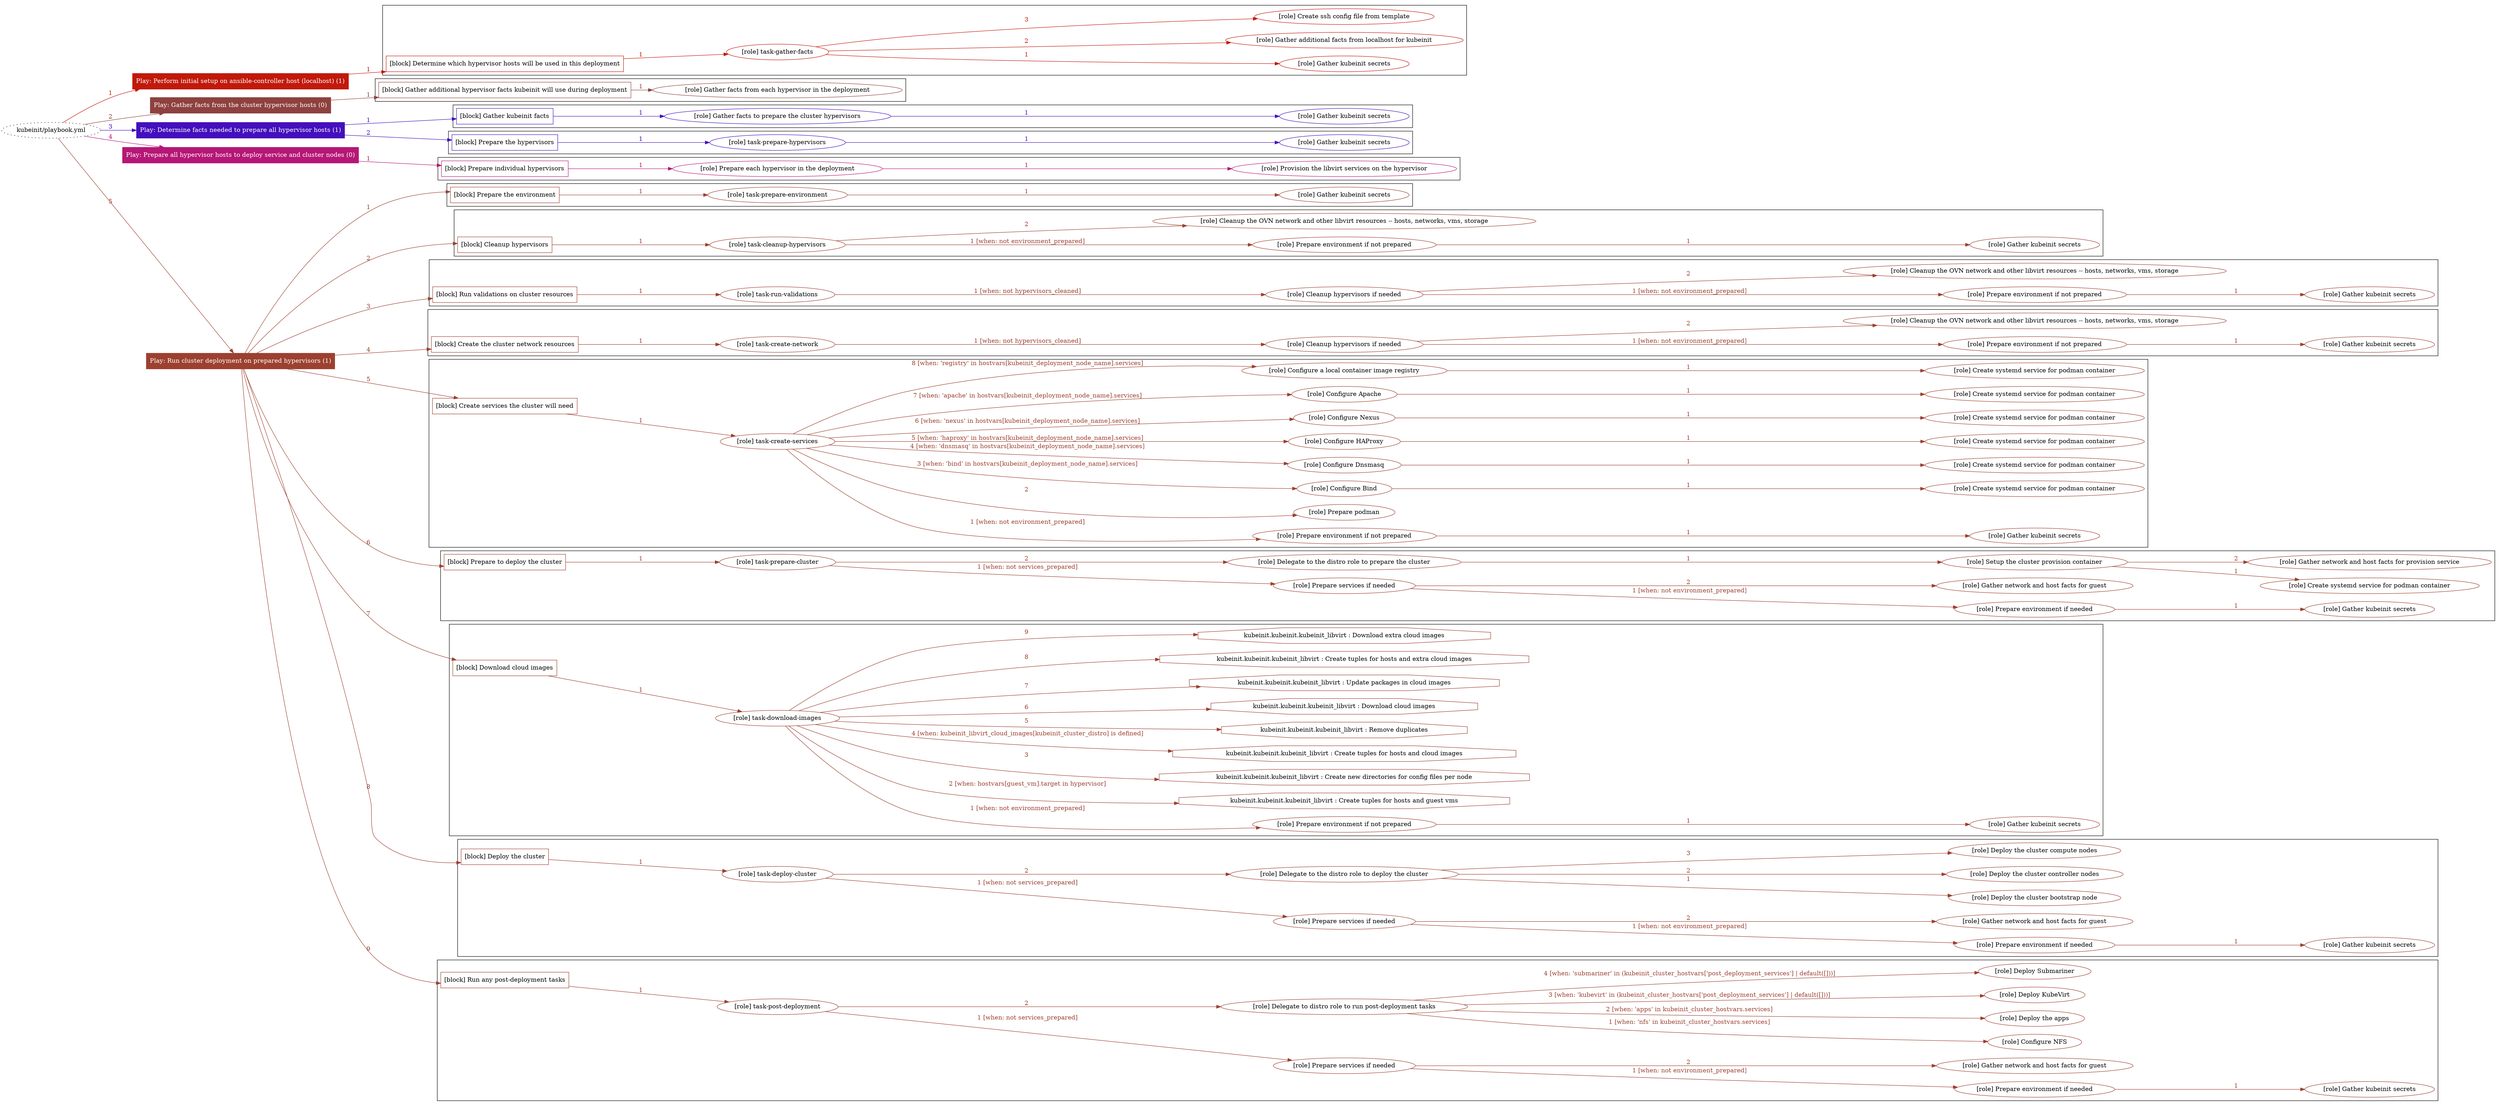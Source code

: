 digraph {
	graph [concentrate=true ordering=in rankdir=LR ratio=fill]
	edge [esep=5 sep=10]
	"kubeinit/playbook.yml" [URL="/home/runner/work/kubeinit/kubeinit/kubeinit/playbook.yml" id=playbook_99d82ab4 style=dotted]
	"kubeinit/playbook.yml" -> play_13f6d60a [label="1 " color="#c1190b" fontcolor="#c1190b" id=edge_f8a28940 labeltooltip="1 " tooltip="1 "]
	subgraph "Play: Perform initial setup on ansible-controller host (localhost) (1)" {
		play_13f6d60a [label="Play: Perform initial setup on ansible-controller host (localhost) (1)" URL="/home/runner/work/kubeinit/kubeinit/kubeinit/playbook.yml" color="#c1190b" fontcolor="#ffffff" id=play_13f6d60a shape=box style=filled tooltip=localhost]
		play_13f6d60a -> block_9d3a0710 [label=1 color="#c1190b" fontcolor="#c1190b" id=edge_931cf321 labeltooltip=1 tooltip=1]
		subgraph cluster_block_9d3a0710 {
			block_9d3a0710 [label="[block] Determine which hypervisor hosts will be used in this deployment" URL="/home/runner/work/kubeinit/kubeinit/kubeinit/playbook.yml" color="#c1190b" id=block_9d3a0710 labeltooltip="Determine which hypervisor hosts will be used in this deployment" shape=box tooltip="Determine which hypervisor hosts will be used in this deployment"]
			block_9d3a0710 -> role_132f6aa4 [label="1 " color="#c1190b" fontcolor="#c1190b" id=edge_e23a7189 labeltooltip="1 " tooltip="1 "]
			subgraph "task-gather-facts" {
				role_132f6aa4 [label="[role] task-gather-facts" URL="/home/runner/work/kubeinit/kubeinit/kubeinit/playbook.yml" color="#c1190b" id=role_132f6aa4 tooltip="task-gather-facts"]
				role_132f6aa4 -> role_a4f0ebbe [label="1 " color="#c1190b" fontcolor="#c1190b" id=edge_62bd7285 labeltooltip="1 " tooltip="1 "]
				subgraph "Gather kubeinit secrets" {
					role_a4f0ebbe [label="[role] Gather kubeinit secrets" URL="/home/runner/.ansible/collections/ansible_collections/kubeinit/kubeinit/roles/kubeinit_prepare/tasks/build_hypervisors_group.yml" color="#c1190b" id=role_a4f0ebbe tooltip="Gather kubeinit secrets"]
				}
				role_132f6aa4 -> role_e0f20698 [label="2 " color="#c1190b" fontcolor="#c1190b" id=edge_41767a05 labeltooltip="2 " tooltip="2 "]
				subgraph "Gather additional facts from localhost for kubeinit" {
					role_e0f20698 [label="[role] Gather additional facts from localhost for kubeinit" URL="/home/runner/.ansible/collections/ansible_collections/kubeinit/kubeinit/roles/kubeinit_prepare/tasks/build_hypervisors_group.yml" color="#c1190b" id=role_e0f20698 tooltip="Gather additional facts from localhost for kubeinit"]
				}
				role_132f6aa4 -> role_2302c63b [label="3 " color="#c1190b" fontcolor="#c1190b" id=edge_d7507c61 labeltooltip="3 " tooltip="3 "]
				subgraph "Create ssh config file from template" {
					role_2302c63b [label="[role] Create ssh config file from template" URL="/home/runner/.ansible/collections/ansible_collections/kubeinit/kubeinit/roles/kubeinit_prepare/tasks/build_hypervisors_group.yml" color="#c1190b" id=role_2302c63b tooltip="Create ssh config file from template"]
				}
			}
		}
	}
	"kubeinit/playbook.yml" -> play_27080a50 [label="2 " color="#8e413e" fontcolor="#8e413e" id=edge_ed11fa5a labeltooltip="2 " tooltip="2 "]
	subgraph "Play: Gather facts from the cluster hypervisor hosts (0)" {
		play_27080a50 [label="Play: Gather facts from the cluster hypervisor hosts (0)" URL="/home/runner/work/kubeinit/kubeinit/kubeinit/playbook.yml" color="#8e413e" fontcolor="#ffffff" id=play_27080a50 shape=box style=filled tooltip="Play: Gather facts from the cluster hypervisor hosts (0)"]
		play_27080a50 -> block_5d003a48 [label=1 color="#8e413e" fontcolor="#8e413e" id=edge_7d037450 labeltooltip=1 tooltip=1]
		subgraph cluster_block_5d003a48 {
			block_5d003a48 [label="[block] Gather additional hypervisor facts kubeinit will use during deployment" URL="/home/runner/work/kubeinit/kubeinit/kubeinit/playbook.yml" color="#8e413e" id=block_5d003a48 labeltooltip="Gather additional hypervisor facts kubeinit will use during deployment" shape=box tooltip="Gather additional hypervisor facts kubeinit will use during deployment"]
			block_5d003a48 -> role_928d0c92 [label="1 " color="#8e413e" fontcolor="#8e413e" id=edge_e34b6975 labeltooltip="1 " tooltip="1 "]
			subgraph "Gather facts from each hypervisor in the deployment" {
				role_928d0c92 [label="[role] Gather facts from each hypervisor in the deployment" URL="/home/runner/work/kubeinit/kubeinit/kubeinit/playbook.yml" color="#8e413e" id=role_928d0c92 tooltip="Gather facts from each hypervisor in the deployment"]
			}
		}
	}
	"kubeinit/playbook.yml" -> play_da8eed03 [label="3 " color="#440fbd" fontcolor="#440fbd" id=edge_a9dd3426 labeltooltip="3 " tooltip="3 "]
	subgraph "Play: Determine facts needed to prepare all hypervisor hosts (1)" {
		play_da8eed03 [label="Play: Determine facts needed to prepare all hypervisor hosts (1)" URL="/home/runner/work/kubeinit/kubeinit/kubeinit/playbook.yml" color="#440fbd" fontcolor="#ffffff" id=play_da8eed03 shape=box style=filled tooltip=localhost]
		play_da8eed03 -> block_c95469f6 [label=1 color="#440fbd" fontcolor="#440fbd" id=edge_aadfaaf6 labeltooltip=1 tooltip=1]
		subgraph cluster_block_c95469f6 {
			block_c95469f6 [label="[block] Gather kubeinit facts" URL="/home/runner/work/kubeinit/kubeinit/kubeinit/playbook.yml" color="#440fbd" id=block_c95469f6 labeltooltip="Gather kubeinit facts" shape=box tooltip="Gather kubeinit facts"]
			block_c95469f6 -> role_47efa308 [label="1 " color="#440fbd" fontcolor="#440fbd" id=edge_4bdd979f labeltooltip="1 " tooltip="1 "]
			subgraph "Gather facts to prepare the cluster hypervisors" {
				role_47efa308 [label="[role] Gather facts to prepare the cluster hypervisors" URL="/home/runner/work/kubeinit/kubeinit/kubeinit/playbook.yml" color="#440fbd" id=role_47efa308 tooltip="Gather facts to prepare the cluster hypervisors"]
				role_47efa308 -> role_d4d3a384 [label="1 " color="#440fbd" fontcolor="#440fbd" id=edge_43979009 labeltooltip="1 " tooltip="1 "]
				subgraph "Gather kubeinit secrets" {
					role_d4d3a384 [label="[role] Gather kubeinit secrets" URL="/home/runner/.ansible/collections/ansible_collections/kubeinit/kubeinit/roles/kubeinit_prepare/tasks/gather_kubeinit_facts.yml" color="#440fbd" id=role_d4d3a384 tooltip="Gather kubeinit secrets"]
				}
			}
		}
		play_da8eed03 -> block_b774ec0d [label=2 color="#440fbd" fontcolor="#440fbd" id=edge_db19b4ff labeltooltip=2 tooltip=2]
		subgraph cluster_block_b774ec0d {
			block_b774ec0d [label="[block] Prepare the hypervisors" URL="/home/runner/work/kubeinit/kubeinit/kubeinit/playbook.yml" color="#440fbd" id=block_b774ec0d labeltooltip="Prepare the hypervisors" shape=box tooltip="Prepare the hypervisors"]
			block_b774ec0d -> role_679a9f02 [label="1 " color="#440fbd" fontcolor="#440fbd" id=edge_4a296ecc labeltooltip="1 " tooltip="1 "]
			subgraph "task-prepare-hypervisors" {
				role_679a9f02 [label="[role] task-prepare-hypervisors" URL="/home/runner/work/kubeinit/kubeinit/kubeinit/playbook.yml" color="#440fbd" id=role_679a9f02 tooltip="task-prepare-hypervisors"]
				role_679a9f02 -> role_d609d228 [label="1 " color="#440fbd" fontcolor="#440fbd" id=edge_21583ef7 labeltooltip="1 " tooltip="1 "]
				subgraph "Gather kubeinit secrets" {
					role_d609d228 [label="[role] Gather kubeinit secrets" URL="/home/runner/.ansible/collections/ansible_collections/kubeinit/kubeinit/roles/kubeinit_prepare/tasks/gather_kubeinit_facts.yml" color="#440fbd" id=role_d609d228 tooltip="Gather kubeinit secrets"]
				}
			}
		}
	}
	"kubeinit/playbook.yml" -> play_cc22d6a2 [label="4 " color="#b51776" fontcolor="#b51776" id=edge_d8f401a4 labeltooltip="4 " tooltip="4 "]
	subgraph "Play: Prepare all hypervisor hosts to deploy service and cluster nodes (0)" {
		play_cc22d6a2 [label="Play: Prepare all hypervisor hosts to deploy service and cluster nodes (0)" URL="/home/runner/work/kubeinit/kubeinit/kubeinit/playbook.yml" color="#b51776" fontcolor="#ffffff" id=play_cc22d6a2 shape=box style=filled tooltip="Play: Prepare all hypervisor hosts to deploy service and cluster nodes (0)"]
		play_cc22d6a2 -> block_5ecf3830 [label=1 color="#b51776" fontcolor="#b51776" id=edge_58bf6e7e labeltooltip=1 tooltip=1]
		subgraph cluster_block_5ecf3830 {
			block_5ecf3830 [label="[block] Prepare individual hypervisors" URL="/home/runner/work/kubeinit/kubeinit/kubeinit/playbook.yml" color="#b51776" id=block_5ecf3830 labeltooltip="Prepare individual hypervisors" shape=box tooltip="Prepare individual hypervisors"]
			block_5ecf3830 -> role_68692b8b [label="1 " color="#b51776" fontcolor="#b51776" id=edge_ad502531 labeltooltip="1 " tooltip="1 "]
			subgraph "Prepare each hypervisor in the deployment" {
				role_68692b8b [label="[role] Prepare each hypervisor in the deployment" URL="/home/runner/work/kubeinit/kubeinit/kubeinit/playbook.yml" color="#b51776" id=role_68692b8b tooltip="Prepare each hypervisor in the deployment"]
				role_68692b8b -> role_2a811084 [label="1 " color="#b51776" fontcolor="#b51776" id=edge_d98b309f labeltooltip="1 " tooltip="1 "]
				subgraph "Provision the libvirt services on the hypervisor" {
					role_2a811084 [label="[role] Provision the libvirt services on the hypervisor" URL="/home/runner/.ansible/collections/ansible_collections/kubeinit/kubeinit/roles/kubeinit_prepare/tasks/prepare_hypervisor.yml" color="#b51776" id=role_2a811084 tooltip="Provision the libvirt services on the hypervisor"]
				}
			}
		}
	}
	"kubeinit/playbook.yml" -> play_d7431534 [label="5 " color="#9c4030" fontcolor="#9c4030" id=edge_738fb49d labeltooltip="5 " tooltip="5 "]
	subgraph "Play: Run cluster deployment on prepared hypervisors (1)" {
		play_d7431534 [label="Play: Run cluster deployment on prepared hypervisors (1)" URL="/home/runner/work/kubeinit/kubeinit/kubeinit/playbook.yml" color="#9c4030" fontcolor="#ffffff" id=play_d7431534 shape=box style=filled tooltip=localhost]
		play_d7431534 -> block_e523f8d6 [label=1 color="#9c4030" fontcolor="#9c4030" id=edge_415d1541 labeltooltip=1 tooltip=1]
		subgraph cluster_block_e523f8d6 {
			block_e523f8d6 [label="[block] Prepare the environment" URL="/home/runner/work/kubeinit/kubeinit/kubeinit/playbook.yml" color="#9c4030" id=block_e523f8d6 labeltooltip="Prepare the environment" shape=box tooltip="Prepare the environment"]
			block_e523f8d6 -> role_e5405b54 [label="1 " color="#9c4030" fontcolor="#9c4030" id=edge_24b59683 labeltooltip="1 " tooltip="1 "]
			subgraph "task-prepare-environment" {
				role_e5405b54 [label="[role] task-prepare-environment" URL="/home/runner/work/kubeinit/kubeinit/kubeinit/playbook.yml" color="#9c4030" id=role_e5405b54 tooltip="task-prepare-environment"]
				role_e5405b54 -> role_ecd513b8 [label="1 " color="#9c4030" fontcolor="#9c4030" id=edge_1a78827e labeltooltip="1 " tooltip="1 "]
				subgraph "Gather kubeinit secrets" {
					role_ecd513b8 [label="[role] Gather kubeinit secrets" URL="/home/runner/.ansible/collections/ansible_collections/kubeinit/kubeinit/roles/kubeinit_prepare/tasks/gather_kubeinit_facts.yml" color="#9c4030" id=role_ecd513b8 tooltip="Gather kubeinit secrets"]
				}
			}
		}
		play_d7431534 -> block_c1b72f41 [label=2 color="#9c4030" fontcolor="#9c4030" id=edge_272331b3 labeltooltip=2 tooltip=2]
		subgraph cluster_block_c1b72f41 {
			block_c1b72f41 [label="[block] Cleanup hypervisors" URL="/home/runner/work/kubeinit/kubeinit/kubeinit/playbook.yml" color="#9c4030" id=block_c1b72f41 labeltooltip="Cleanup hypervisors" shape=box tooltip="Cleanup hypervisors"]
			block_c1b72f41 -> role_f405b449 [label="1 " color="#9c4030" fontcolor="#9c4030" id=edge_fe765df9 labeltooltip="1 " tooltip="1 "]
			subgraph "task-cleanup-hypervisors" {
				role_f405b449 [label="[role] task-cleanup-hypervisors" URL="/home/runner/work/kubeinit/kubeinit/kubeinit/playbook.yml" color="#9c4030" id=role_f405b449 tooltip="task-cleanup-hypervisors"]
				role_f405b449 -> role_d1b33c58 [label="1 [when: not environment_prepared]" color="#9c4030" fontcolor="#9c4030" id=edge_d0ee578e labeltooltip="1 [when: not environment_prepared]" tooltip="1 [when: not environment_prepared]"]
				subgraph "Prepare environment if not prepared" {
					role_d1b33c58 [label="[role] Prepare environment if not prepared" URL="/home/runner/.ansible/collections/ansible_collections/kubeinit/kubeinit/roles/kubeinit_prepare/tasks/cleanup_hypervisors.yml" color="#9c4030" id=role_d1b33c58 tooltip="Prepare environment if not prepared"]
					role_d1b33c58 -> role_9f20062b [label="1 " color="#9c4030" fontcolor="#9c4030" id=edge_29d46e85 labeltooltip="1 " tooltip="1 "]
					subgraph "Gather kubeinit secrets" {
						role_9f20062b [label="[role] Gather kubeinit secrets" URL="/home/runner/.ansible/collections/ansible_collections/kubeinit/kubeinit/roles/kubeinit_prepare/tasks/gather_kubeinit_facts.yml" color="#9c4030" id=role_9f20062b tooltip="Gather kubeinit secrets"]
					}
				}
				role_f405b449 -> role_c21bd4f2 [label="2 " color="#9c4030" fontcolor="#9c4030" id=edge_16aef603 labeltooltip="2 " tooltip="2 "]
				subgraph "Cleanup the OVN network and other libvirt resources -- hosts, networks, vms, storage" {
					role_c21bd4f2 [label="[role] Cleanup the OVN network and other libvirt resources -- hosts, networks, vms, storage" URL="/home/runner/.ansible/collections/ansible_collections/kubeinit/kubeinit/roles/kubeinit_prepare/tasks/cleanup_hypervisors.yml" color="#9c4030" id=role_c21bd4f2 tooltip="Cleanup the OVN network and other libvirt resources -- hosts, networks, vms, storage"]
				}
			}
		}
		play_d7431534 -> block_2f59a31b [label=3 color="#9c4030" fontcolor="#9c4030" id=edge_25f85126 labeltooltip=3 tooltip=3]
		subgraph cluster_block_2f59a31b {
			block_2f59a31b [label="[block] Run validations on cluster resources" URL="/home/runner/work/kubeinit/kubeinit/kubeinit/playbook.yml" color="#9c4030" id=block_2f59a31b labeltooltip="Run validations on cluster resources" shape=box tooltip="Run validations on cluster resources"]
			block_2f59a31b -> role_cc5ed368 [label="1 " color="#9c4030" fontcolor="#9c4030" id=edge_1d859b9c labeltooltip="1 " tooltip="1 "]
			subgraph "task-run-validations" {
				role_cc5ed368 [label="[role] task-run-validations" URL="/home/runner/work/kubeinit/kubeinit/kubeinit/playbook.yml" color="#9c4030" id=role_cc5ed368 tooltip="task-run-validations"]
				role_cc5ed368 -> role_006e92c4 [label="1 [when: not hypervisors_cleaned]" color="#9c4030" fontcolor="#9c4030" id=edge_b58d5231 labeltooltip="1 [when: not hypervisors_cleaned]" tooltip="1 [when: not hypervisors_cleaned]"]
				subgraph "Cleanup hypervisors if needed" {
					role_006e92c4 [label="[role] Cleanup hypervisors if needed" URL="/home/runner/.ansible/collections/ansible_collections/kubeinit/kubeinit/roles/kubeinit_validations/tasks/main.yml" color="#9c4030" id=role_006e92c4 tooltip="Cleanup hypervisors if needed"]
					role_006e92c4 -> role_32344008 [label="1 [when: not environment_prepared]" color="#9c4030" fontcolor="#9c4030" id=edge_80878c33 labeltooltip="1 [when: not environment_prepared]" tooltip="1 [when: not environment_prepared]"]
					subgraph "Prepare environment if not prepared" {
						role_32344008 [label="[role] Prepare environment if not prepared" URL="/home/runner/.ansible/collections/ansible_collections/kubeinit/kubeinit/roles/kubeinit_prepare/tasks/cleanup_hypervisors.yml" color="#9c4030" id=role_32344008 tooltip="Prepare environment if not prepared"]
						role_32344008 -> role_977bf6a3 [label="1 " color="#9c4030" fontcolor="#9c4030" id=edge_f4954e8b labeltooltip="1 " tooltip="1 "]
						subgraph "Gather kubeinit secrets" {
							role_977bf6a3 [label="[role] Gather kubeinit secrets" URL="/home/runner/.ansible/collections/ansible_collections/kubeinit/kubeinit/roles/kubeinit_prepare/tasks/gather_kubeinit_facts.yml" color="#9c4030" id=role_977bf6a3 tooltip="Gather kubeinit secrets"]
						}
					}
					role_006e92c4 -> role_b7d80d95 [label="2 " color="#9c4030" fontcolor="#9c4030" id=edge_083d0f7e labeltooltip="2 " tooltip="2 "]
					subgraph "Cleanup the OVN network and other libvirt resources -- hosts, networks, vms, storage" {
						role_b7d80d95 [label="[role] Cleanup the OVN network and other libvirt resources -- hosts, networks, vms, storage" URL="/home/runner/.ansible/collections/ansible_collections/kubeinit/kubeinit/roles/kubeinit_prepare/tasks/cleanup_hypervisors.yml" color="#9c4030" id=role_b7d80d95 tooltip="Cleanup the OVN network and other libvirt resources -- hosts, networks, vms, storage"]
					}
				}
			}
		}
		play_d7431534 -> block_dadca3b5 [label=4 color="#9c4030" fontcolor="#9c4030" id=edge_80690eda labeltooltip=4 tooltip=4]
		subgraph cluster_block_dadca3b5 {
			block_dadca3b5 [label="[block] Create the cluster network resources" URL="/home/runner/work/kubeinit/kubeinit/kubeinit/playbook.yml" color="#9c4030" id=block_dadca3b5 labeltooltip="Create the cluster network resources" shape=box tooltip="Create the cluster network resources"]
			block_dadca3b5 -> role_344cd7ec [label="1 " color="#9c4030" fontcolor="#9c4030" id=edge_eabb3993 labeltooltip="1 " tooltip="1 "]
			subgraph "task-create-network" {
				role_344cd7ec [label="[role] task-create-network" URL="/home/runner/work/kubeinit/kubeinit/kubeinit/playbook.yml" color="#9c4030" id=role_344cd7ec tooltip="task-create-network"]
				role_344cd7ec -> role_6c7e942e [label="1 [when: not hypervisors_cleaned]" color="#9c4030" fontcolor="#9c4030" id=edge_b9229a46 labeltooltip="1 [when: not hypervisors_cleaned]" tooltip="1 [when: not hypervisors_cleaned]"]
				subgraph "Cleanup hypervisors if needed" {
					role_6c7e942e [label="[role] Cleanup hypervisors if needed" URL="/home/runner/.ansible/collections/ansible_collections/kubeinit/kubeinit/roles/kubeinit_libvirt/tasks/create_network.yml" color="#9c4030" id=role_6c7e942e tooltip="Cleanup hypervisors if needed"]
					role_6c7e942e -> role_04354097 [label="1 [when: not environment_prepared]" color="#9c4030" fontcolor="#9c4030" id=edge_cd28a367 labeltooltip="1 [when: not environment_prepared]" tooltip="1 [when: not environment_prepared]"]
					subgraph "Prepare environment if not prepared" {
						role_04354097 [label="[role] Prepare environment if not prepared" URL="/home/runner/.ansible/collections/ansible_collections/kubeinit/kubeinit/roles/kubeinit_prepare/tasks/cleanup_hypervisors.yml" color="#9c4030" id=role_04354097 tooltip="Prepare environment if not prepared"]
						role_04354097 -> role_8cfb791f [label="1 " color="#9c4030" fontcolor="#9c4030" id=edge_f6af8d4b labeltooltip="1 " tooltip="1 "]
						subgraph "Gather kubeinit secrets" {
							role_8cfb791f [label="[role] Gather kubeinit secrets" URL="/home/runner/.ansible/collections/ansible_collections/kubeinit/kubeinit/roles/kubeinit_prepare/tasks/gather_kubeinit_facts.yml" color="#9c4030" id=role_8cfb791f tooltip="Gather kubeinit secrets"]
						}
					}
					role_6c7e942e -> role_1138ab51 [label="2 " color="#9c4030" fontcolor="#9c4030" id=edge_bed0709f labeltooltip="2 " tooltip="2 "]
					subgraph "Cleanup the OVN network and other libvirt resources -- hosts, networks, vms, storage" {
						role_1138ab51 [label="[role] Cleanup the OVN network and other libvirt resources -- hosts, networks, vms, storage" URL="/home/runner/.ansible/collections/ansible_collections/kubeinit/kubeinit/roles/kubeinit_prepare/tasks/cleanup_hypervisors.yml" color="#9c4030" id=role_1138ab51 tooltip="Cleanup the OVN network and other libvirt resources -- hosts, networks, vms, storage"]
					}
				}
			}
		}
		play_d7431534 -> block_f0eba005 [label=5 color="#9c4030" fontcolor="#9c4030" id=edge_bb367ac1 labeltooltip=5 tooltip=5]
		subgraph cluster_block_f0eba005 {
			block_f0eba005 [label="[block] Create services the cluster will need" URL="/home/runner/work/kubeinit/kubeinit/kubeinit/playbook.yml" color="#9c4030" id=block_f0eba005 labeltooltip="Create services the cluster will need" shape=box tooltip="Create services the cluster will need"]
			block_f0eba005 -> role_02a1083d [label="1 " color="#9c4030" fontcolor="#9c4030" id=edge_a009914c labeltooltip="1 " tooltip="1 "]
			subgraph "task-create-services" {
				role_02a1083d [label="[role] task-create-services" URL="/home/runner/work/kubeinit/kubeinit/kubeinit/playbook.yml" color="#9c4030" id=role_02a1083d tooltip="task-create-services"]
				role_02a1083d -> role_213c0f51 [label="1 [when: not environment_prepared]" color="#9c4030" fontcolor="#9c4030" id=edge_85ec5dd8 labeltooltip="1 [when: not environment_prepared]" tooltip="1 [when: not environment_prepared]"]
				subgraph "Prepare environment if not prepared" {
					role_213c0f51 [label="[role] Prepare environment if not prepared" URL="/home/runner/.ansible/collections/ansible_collections/kubeinit/kubeinit/roles/kubeinit_services/tasks/main.yml" color="#9c4030" id=role_213c0f51 tooltip="Prepare environment if not prepared"]
					role_213c0f51 -> role_78cda247 [label="1 " color="#9c4030" fontcolor="#9c4030" id=edge_e1e25cd0 labeltooltip="1 " tooltip="1 "]
					subgraph "Gather kubeinit secrets" {
						role_78cda247 [label="[role] Gather kubeinit secrets" URL="/home/runner/.ansible/collections/ansible_collections/kubeinit/kubeinit/roles/kubeinit_prepare/tasks/gather_kubeinit_facts.yml" color="#9c4030" id=role_78cda247 tooltip="Gather kubeinit secrets"]
					}
				}
				role_02a1083d -> role_400a8c61 [label="2 " color="#9c4030" fontcolor="#9c4030" id=edge_543f1caf labeltooltip="2 " tooltip="2 "]
				subgraph "Prepare podman" {
					role_400a8c61 [label="[role] Prepare podman" URL="/home/runner/.ansible/collections/ansible_collections/kubeinit/kubeinit/roles/kubeinit_services/tasks/00_create_service_pod.yml" color="#9c4030" id=role_400a8c61 tooltip="Prepare podman"]
				}
				role_02a1083d -> role_af5413da [label="3 [when: 'bind' in hostvars[kubeinit_deployment_node_name].services]" color="#9c4030" fontcolor="#9c4030" id=edge_a63294bd labeltooltip="3 [when: 'bind' in hostvars[kubeinit_deployment_node_name].services]" tooltip="3 [when: 'bind' in hostvars[kubeinit_deployment_node_name].services]"]
				subgraph "Configure Bind" {
					role_af5413da [label="[role] Configure Bind" URL="/home/runner/.ansible/collections/ansible_collections/kubeinit/kubeinit/roles/kubeinit_services/tasks/start_services_containers.yml" color="#9c4030" id=role_af5413da tooltip="Configure Bind"]
					role_af5413da -> role_4a457a1c [label="1 " color="#9c4030" fontcolor="#9c4030" id=edge_2bf50d6a labeltooltip="1 " tooltip="1 "]
					subgraph "Create systemd service for podman container" {
						role_4a457a1c [label="[role] Create systemd service for podman container" URL="/home/runner/.ansible/collections/ansible_collections/kubeinit/kubeinit/roles/kubeinit_bind/tasks/main.yml" color="#9c4030" id=role_4a457a1c tooltip="Create systemd service for podman container"]
					}
				}
				role_02a1083d -> role_29908de3 [label="4 [when: 'dnsmasq' in hostvars[kubeinit_deployment_node_name].services]" color="#9c4030" fontcolor="#9c4030" id=edge_2f1372fc labeltooltip="4 [when: 'dnsmasq' in hostvars[kubeinit_deployment_node_name].services]" tooltip="4 [when: 'dnsmasq' in hostvars[kubeinit_deployment_node_name].services]"]
				subgraph "Configure Dnsmasq" {
					role_29908de3 [label="[role] Configure Dnsmasq" URL="/home/runner/.ansible/collections/ansible_collections/kubeinit/kubeinit/roles/kubeinit_services/tasks/start_services_containers.yml" color="#9c4030" id=role_29908de3 tooltip="Configure Dnsmasq"]
					role_29908de3 -> role_7f91a18e [label="1 " color="#9c4030" fontcolor="#9c4030" id=edge_32abd657 labeltooltip="1 " tooltip="1 "]
					subgraph "Create systemd service for podman container" {
						role_7f91a18e [label="[role] Create systemd service for podman container" URL="/home/runner/.ansible/collections/ansible_collections/kubeinit/kubeinit/roles/kubeinit_dnsmasq/tasks/main.yml" color="#9c4030" id=role_7f91a18e tooltip="Create systemd service for podman container"]
					}
				}
				role_02a1083d -> role_c048e8c7 [label="5 [when: 'haproxy' in hostvars[kubeinit_deployment_node_name].services]" color="#9c4030" fontcolor="#9c4030" id=edge_7bc33fb2 labeltooltip="5 [when: 'haproxy' in hostvars[kubeinit_deployment_node_name].services]" tooltip="5 [when: 'haproxy' in hostvars[kubeinit_deployment_node_name].services]"]
				subgraph "Configure HAProxy" {
					role_c048e8c7 [label="[role] Configure HAProxy" URL="/home/runner/.ansible/collections/ansible_collections/kubeinit/kubeinit/roles/kubeinit_services/tasks/start_services_containers.yml" color="#9c4030" id=role_c048e8c7 tooltip="Configure HAProxy"]
					role_c048e8c7 -> role_289809cc [label="1 " color="#9c4030" fontcolor="#9c4030" id=edge_2f57c801 labeltooltip="1 " tooltip="1 "]
					subgraph "Create systemd service for podman container" {
						role_289809cc [label="[role] Create systemd service for podman container" URL="/home/runner/.ansible/collections/ansible_collections/kubeinit/kubeinit/roles/kubeinit_haproxy/tasks/main.yml" color="#9c4030" id=role_289809cc tooltip="Create systemd service for podman container"]
					}
				}
				role_02a1083d -> role_32c6f934 [label="6 [when: 'nexus' in hostvars[kubeinit_deployment_node_name].services]" color="#9c4030" fontcolor="#9c4030" id=edge_d977cc3b labeltooltip="6 [when: 'nexus' in hostvars[kubeinit_deployment_node_name].services]" tooltip="6 [when: 'nexus' in hostvars[kubeinit_deployment_node_name].services]"]
				subgraph "Configure Nexus" {
					role_32c6f934 [label="[role] Configure Nexus" URL="/home/runner/.ansible/collections/ansible_collections/kubeinit/kubeinit/roles/kubeinit_services/tasks/start_services_containers.yml" color="#9c4030" id=role_32c6f934 tooltip="Configure Nexus"]
					role_32c6f934 -> role_de538f3d [label="1 " color="#9c4030" fontcolor="#9c4030" id=edge_7f1ad4bf labeltooltip="1 " tooltip="1 "]
					subgraph "Create systemd service for podman container" {
						role_de538f3d [label="[role] Create systemd service for podman container" URL="/home/runner/.ansible/collections/ansible_collections/kubeinit/kubeinit/roles/kubeinit_nexus/tasks/main.yml" color="#9c4030" id=role_de538f3d tooltip="Create systemd service for podman container"]
					}
				}
				role_02a1083d -> role_aaf3a2f9 [label="7 [when: 'apache' in hostvars[kubeinit_deployment_node_name].services]" color="#9c4030" fontcolor="#9c4030" id=edge_c7044aab labeltooltip="7 [when: 'apache' in hostvars[kubeinit_deployment_node_name].services]" tooltip="7 [when: 'apache' in hostvars[kubeinit_deployment_node_name].services]"]
				subgraph "Configure Apache" {
					role_aaf3a2f9 [label="[role] Configure Apache" URL="/home/runner/.ansible/collections/ansible_collections/kubeinit/kubeinit/roles/kubeinit_services/tasks/start_services_containers.yml" color="#9c4030" id=role_aaf3a2f9 tooltip="Configure Apache"]
					role_aaf3a2f9 -> role_9c5706ac [label="1 " color="#9c4030" fontcolor="#9c4030" id=edge_7a5f08f5 labeltooltip="1 " tooltip="1 "]
					subgraph "Create systemd service for podman container" {
						role_9c5706ac [label="[role] Create systemd service for podman container" URL="/home/runner/.ansible/collections/ansible_collections/kubeinit/kubeinit/roles/kubeinit_apache/tasks/main.yml" color="#9c4030" id=role_9c5706ac tooltip="Create systemd service for podman container"]
					}
				}
				role_02a1083d -> role_50d85d03 [label="8 [when: 'registry' in hostvars[kubeinit_deployment_node_name].services]" color="#9c4030" fontcolor="#9c4030" id=edge_4bf70630 labeltooltip="8 [when: 'registry' in hostvars[kubeinit_deployment_node_name].services]" tooltip="8 [when: 'registry' in hostvars[kubeinit_deployment_node_name].services]"]
				subgraph "Configure a local container image registry" {
					role_50d85d03 [label="[role] Configure a local container image registry" URL="/home/runner/.ansible/collections/ansible_collections/kubeinit/kubeinit/roles/kubeinit_services/tasks/start_services_containers.yml" color="#9c4030" id=role_50d85d03 tooltip="Configure a local container image registry"]
					role_50d85d03 -> role_5329213c [label="1 " color="#9c4030" fontcolor="#9c4030" id=edge_793299c8 labeltooltip="1 " tooltip="1 "]
					subgraph "Create systemd service for podman container" {
						role_5329213c [label="[role] Create systemd service for podman container" URL="/home/runner/.ansible/collections/ansible_collections/kubeinit/kubeinit/roles/kubeinit_registry/tasks/main.yml" color="#9c4030" id=role_5329213c tooltip="Create systemd service for podman container"]
					}
				}
			}
		}
		play_d7431534 -> block_c5624264 [label=6 color="#9c4030" fontcolor="#9c4030" id=edge_3dd5284a labeltooltip=6 tooltip=6]
		subgraph cluster_block_c5624264 {
			block_c5624264 [label="[block] Prepare to deploy the cluster" URL="/home/runner/work/kubeinit/kubeinit/kubeinit/playbook.yml" color="#9c4030" id=block_c5624264 labeltooltip="Prepare to deploy the cluster" shape=box tooltip="Prepare to deploy the cluster"]
			block_c5624264 -> role_01d58ec0 [label="1 " color="#9c4030" fontcolor="#9c4030" id=edge_4965b79a labeltooltip="1 " tooltip="1 "]
			subgraph "task-prepare-cluster" {
				role_01d58ec0 [label="[role] task-prepare-cluster" URL="/home/runner/work/kubeinit/kubeinit/kubeinit/playbook.yml" color="#9c4030" id=role_01d58ec0 tooltip="task-prepare-cluster"]
				role_01d58ec0 -> role_3de24eb4 [label="1 [when: not services_prepared]" color="#9c4030" fontcolor="#9c4030" id=edge_0905178a labeltooltip="1 [when: not services_prepared]" tooltip="1 [when: not services_prepared]"]
				subgraph "Prepare services if needed" {
					role_3de24eb4 [label="[role] Prepare services if needed" URL="/home/runner/.ansible/collections/ansible_collections/kubeinit/kubeinit/roles/kubeinit_prepare/tasks/prepare_cluster.yml" color="#9c4030" id=role_3de24eb4 tooltip="Prepare services if needed"]
					role_3de24eb4 -> role_1d0ad40a [label="1 [when: not environment_prepared]" color="#9c4030" fontcolor="#9c4030" id=edge_e064ebc4 labeltooltip="1 [when: not environment_prepared]" tooltip="1 [when: not environment_prepared]"]
					subgraph "Prepare environment if needed" {
						role_1d0ad40a [label="[role] Prepare environment if needed" URL="/home/runner/.ansible/collections/ansible_collections/kubeinit/kubeinit/roles/kubeinit_services/tasks/prepare_services.yml" color="#9c4030" id=role_1d0ad40a tooltip="Prepare environment if needed"]
						role_1d0ad40a -> role_cfe3659d [label="1 " color="#9c4030" fontcolor="#9c4030" id=edge_cb2a3424 labeltooltip="1 " tooltip="1 "]
						subgraph "Gather kubeinit secrets" {
							role_cfe3659d [label="[role] Gather kubeinit secrets" URL="/home/runner/.ansible/collections/ansible_collections/kubeinit/kubeinit/roles/kubeinit_prepare/tasks/gather_kubeinit_facts.yml" color="#9c4030" id=role_cfe3659d tooltip="Gather kubeinit secrets"]
						}
					}
					role_3de24eb4 -> role_9e41b819 [label="2 " color="#9c4030" fontcolor="#9c4030" id=edge_580005a4 labeltooltip="2 " tooltip="2 "]
					subgraph "Gather network and host facts for guest" {
						role_9e41b819 [label="[role] Gather network and host facts for guest" URL="/home/runner/.ansible/collections/ansible_collections/kubeinit/kubeinit/roles/kubeinit_services/tasks/prepare_services.yml" color="#9c4030" id=role_9e41b819 tooltip="Gather network and host facts for guest"]
					}
				}
				role_01d58ec0 -> role_a57e5753 [label="2 " color="#9c4030" fontcolor="#9c4030" id=edge_adaebae0 labeltooltip="2 " tooltip="2 "]
				subgraph "Delegate to the distro role to prepare the cluster" {
					role_a57e5753 [label="[role] Delegate to the distro role to prepare the cluster" URL="/home/runner/.ansible/collections/ansible_collections/kubeinit/kubeinit/roles/kubeinit_prepare/tasks/prepare_cluster.yml" color="#9c4030" id=role_a57e5753 tooltip="Delegate to the distro role to prepare the cluster"]
					role_a57e5753 -> role_b8368ead [label="1 " color="#9c4030" fontcolor="#9c4030" id=edge_c70ec60b labeltooltip="1 " tooltip="1 "]
					subgraph "Setup the cluster provision container" {
						role_b8368ead [label="[role] Setup the cluster provision container" URL="/home/runner/.ansible/collections/ansible_collections/kubeinit/kubeinit/roles/kubeinit_okd/tasks/prepare_cluster.yml" color="#9c4030" id=role_b8368ead tooltip="Setup the cluster provision container"]
						role_b8368ead -> role_2c9fb3b7 [label="1 " color="#9c4030" fontcolor="#9c4030" id=edge_44b2e759 labeltooltip="1 " tooltip="1 "]
						subgraph "Create systemd service for podman container" {
							role_2c9fb3b7 [label="[role] Create systemd service for podman container" URL="/home/runner/.ansible/collections/ansible_collections/kubeinit/kubeinit/roles/kubeinit_services/tasks/create_provision_container.yml" color="#9c4030" id=role_2c9fb3b7 tooltip="Create systemd service for podman container"]
						}
						role_b8368ead -> role_4a3f82ad [label="2 " color="#9c4030" fontcolor="#9c4030" id=edge_8a0f245f labeltooltip="2 " tooltip="2 "]
						subgraph "Gather network and host facts for provision service" {
							role_4a3f82ad [label="[role] Gather network and host facts for provision service" URL="/home/runner/.ansible/collections/ansible_collections/kubeinit/kubeinit/roles/kubeinit_services/tasks/create_provision_container.yml" color="#9c4030" id=role_4a3f82ad tooltip="Gather network and host facts for provision service"]
						}
					}
				}
			}
		}
		play_d7431534 -> block_42e1a70f [label=7 color="#9c4030" fontcolor="#9c4030" id=edge_28e116ea labeltooltip=7 tooltip=7]
		subgraph cluster_block_42e1a70f {
			block_42e1a70f [label="[block] Download cloud images" URL="/home/runner/work/kubeinit/kubeinit/kubeinit/playbook.yml" color="#9c4030" id=block_42e1a70f labeltooltip="Download cloud images" shape=box tooltip="Download cloud images"]
			block_42e1a70f -> role_763f2d4f [label="1 " color="#9c4030" fontcolor="#9c4030" id=edge_83cde33e labeltooltip="1 " tooltip="1 "]
			subgraph "task-download-images" {
				role_763f2d4f [label="[role] task-download-images" URL="/home/runner/work/kubeinit/kubeinit/kubeinit/playbook.yml" color="#9c4030" id=role_763f2d4f tooltip="task-download-images"]
				role_763f2d4f -> role_fdc8ca72 [label="1 [when: not environment_prepared]" color="#9c4030" fontcolor="#9c4030" id=edge_bf710dc8 labeltooltip="1 [when: not environment_prepared]" tooltip="1 [when: not environment_prepared]"]
				subgraph "Prepare environment if not prepared" {
					role_fdc8ca72 [label="[role] Prepare environment if not prepared" URL="/home/runner/.ansible/collections/ansible_collections/kubeinit/kubeinit/roles/kubeinit_libvirt/tasks/download_cloud_images.yml" color="#9c4030" id=role_fdc8ca72 tooltip="Prepare environment if not prepared"]
					role_fdc8ca72 -> role_6c54f90a [label="1 " color="#9c4030" fontcolor="#9c4030" id=edge_a40b6e00 labeltooltip="1 " tooltip="1 "]
					subgraph "Gather kubeinit secrets" {
						role_6c54f90a [label="[role] Gather kubeinit secrets" URL="/home/runner/.ansible/collections/ansible_collections/kubeinit/kubeinit/roles/kubeinit_prepare/tasks/gather_kubeinit_facts.yml" color="#9c4030" id=role_6c54f90a tooltip="Gather kubeinit secrets"]
					}
				}
				task_3442f6ba [label="kubeinit.kubeinit.kubeinit_libvirt : Create tuples for hosts and guest vms" URL="/home/runner/.ansible/collections/ansible_collections/kubeinit/kubeinit/roles/kubeinit_libvirt/tasks/download_cloud_images.yml" color="#9c4030" id=task_3442f6ba shape=octagon tooltip="kubeinit.kubeinit.kubeinit_libvirt : Create tuples for hosts and guest vms"]
				role_763f2d4f -> task_3442f6ba [label="2 [when: hostvars[guest_vm].target in hypervisor]" color="#9c4030" fontcolor="#9c4030" id=edge_b28f3cfc labeltooltip="2 [when: hostvars[guest_vm].target in hypervisor]" tooltip="2 [when: hostvars[guest_vm].target in hypervisor]"]
				task_6e68a60d [label="kubeinit.kubeinit.kubeinit_libvirt : Create new directories for config files per node" URL="/home/runner/.ansible/collections/ansible_collections/kubeinit/kubeinit/roles/kubeinit_libvirt/tasks/download_cloud_images.yml" color="#9c4030" id=task_6e68a60d shape=octagon tooltip="kubeinit.kubeinit.kubeinit_libvirt : Create new directories for config files per node"]
				role_763f2d4f -> task_6e68a60d [label="3 " color="#9c4030" fontcolor="#9c4030" id=edge_fd677fda labeltooltip="3 " tooltip="3 "]
				task_009d8522 [label="kubeinit.kubeinit.kubeinit_libvirt : Create tuples for hosts and cloud images" URL="/home/runner/.ansible/collections/ansible_collections/kubeinit/kubeinit/roles/kubeinit_libvirt/tasks/download_cloud_images.yml" color="#9c4030" id=task_009d8522 shape=octagon tooltip="kubeinit.kubeinit.kubeinit_libvirt : Create tuples for hosts and cloud images"]
				role_763f2d4f -> task_009d8522 [label="4 [when: kubeinit_libvirt_cloud_images[kubeinit_cluster_distro] is defined]" color="#9c4030" fontcolor="#9c4030" id=edge_e6fba8c8 labeltooltip="4 [when: kubeinit_libvirt_cloud_images[kubeinit_cluster_distro] is defined]" tooltip="4 [when: kubeinit_libvirt_cloud_images[kubeinit_cluster_distro] is defined]"]
				task_fc0b039e [label="kubeinit.kubeinit.kubeinit_libvirt : Remove duplicates" URL="/home/runner/.ansible/collections/ansible_collections/kubeinit/kubeinit/roles/kubeinit_libvirt/tasks/download_cloud_images.yml" color="#9c4030" id=task_fc0b039e shape=octagon tooltip="kubeinit.kubeinit.kubeinit_libvirt : Remove duplicates"]
				role_763f2d4f -> task_fc0b039e [label="5 " color="#9c4030" fontcolor="#9c4030" id=edge_a34b7679 labeltooltip="5 " tooltip="5 "]
				task_747a32f9 [label="kubeinit.kubeinit.kubeinit_libvirt : Download cloud images" URL="/home/runner/.ansible/collections/ansible_collections/kubeinit/kubeinit/roles/kubeinit_libvirt/tasks/download_cloud_images.yml" color="#9c4030" id=task_747a32f9 shape=octagon tooltip="kubeinit.kubeinit.kubeinit_libvirt : Download cloud images"]
				role_763f2d4f -> task_747a32f9 [label="6 " color="#9c4030" fontcolor="#9c4030" id=edge_9b6c77fa labeltooltip="6 " tooltip="6 "]
				task_5a951e60 [label="kubeinit.kubeinit.kubeinit_libvirt : Update packages in cloud images" URL="/home/runner/.ansible/collections/ansible_collections/kubeinit/kubeinit/roles/kubeinit_libvirt/tasks/download_cloud_images.yml" color="#9c4030" id=task_5a951e60 shape=octagon tooltip="kubeinit.kubeinit.kubeinit_libvirt : Update packages in cloud images"]
				role_763f2d4f -> task_5a951e60 [label="7 " color="#9c4030" fontcolor="#9c4030" id=edge_703eeaa5 labeltooltip="7 " tooltip="7 "]
				task_e1a2fad0 [label="kubeinit.kubeinit.kubeinit_libvirt : Create tuples for hosts and extra cloud images" URL="/home/runner/.ansible/collections/ansible_collections/kubeinit/kubeinit/roles/kubeinit_libvirt/tasks/download_cloud_images.yml" color="#9c4030" id=task_e1a2fad0 shape=octagon tooltip="kubeinit.kubeinit.kubeinit_libvirt : Create tuples for hosts and extra cloud images"]
				role_763f2d4f -> task_e1a2fad0 [label="8 " color="#9c4030" fontcolor="#9c4030" id=edge_5473e60f labeltooltip="8 " tooltip="8 "]
				task_886c4a3c [label="kubeinit.kubeinit.kubeinit_libvirt : Download extra cloud images" URL="/home/runner/.ansible/collections/ansible_collections/kubeinit/kubeinit/roles/kubeinit_libvirt/tasks/download_cloud_images.yml" color="#9c4030" id=task_886c4a3c shape=octagon tooltip="kubeinit.kubeinit.kubeinit_libvirt : Download extra cloud images"]
				role_763f2d4f -> task_886c4a3c [label="9 " color="#9c4030" fontcolor="#9c4030" id=edge_d67c30b6 labeltooltip="9 " tooltip="9 "]
			}
		}
		play_d7431534 -> block_54fd540c [label=8 color="#9c4030" fontcolor="#9c4030" id=edge_89262ac7 labeltooltip=8 tooltip=8]
		subgraph cluster_block_54fd540c {
			block_54fd540c [label="[block] Deploy the cluster" URL="/home/runner/work/kubeinit/kubeinit/kubeinit/playbook.yml" color="#9c4030" id=block_54fd540c labeltooltip="Deploy the cluster" shape=box tooltip="Deploy the cluster"]
			block_54fd540c -> role_161874de [label="1 " color="#9c4030" fontcolor="#9c4030" id=edge_f028aec2 labeltooltip="1 " tooltip="1 "]
			subgraph "task-deploy-cluster" {
				role_161874de [label="[role] task-deploy-cluster" URL="/home/runner/work/kubeinit/kubeinit/kubeinit/playbook.yml" color="#9c4030" id=role_161874de tooltip="task-deploy-cluster"]
				role_161874de -> role_e019c7af [label="1 [when: not services_prepared]" color="#9c4030" fontcolor="#9c4030" id=edge_22c72a41 labeltooltip="1 [when: not services_prepared]" tooltip="1 [when: not services_prepared]"]
				subgraph "Prepare services if needed" {
					role_e019c7af [label="[role] Prepare services if needed" URL="/home/runner/.ansible/collections/ansible_collections/kubeinit/kubeinit/roles/kubeinit_prepare/tasks/deploy_cluster.yml" color="#9c4030" id=role_e019c7af tooltip="Prepare services if needed"]
					role_e019c7af -> role_91331940 [label="1 [when: not environment_prepared]" color="#9c4030" fontcolor="#9c4030" id=edge_da3784ef labeltooltip="1 [when: not environment_prepared]" tooltip="1 [when: not environment_prepared]"]
					subgraph "Prepare environment if needed" {
						role_91331940 [label="[role] Prepare environment if needed" URL="/home/runner/.ansible/collections/ansible_collections/kubeinit/kubeinit/roles/kubeinit_services/tasks/prepare_services.yml" color="#9c4030" id=role_91331940 tooltip="Prepare environment if needed"]
						role_91331940 -> role_5181fbd1 [label="1 " color="#9c4030" fontcolor="#9c4030" id=edge_d58296dd labeltooltip="1 " tooltip="1 "]
						subgraph "Gather kubeinit secrets" {
							role_5181fbd1 [label="[role] Gather kubeinit secrets" URL="/home/runner/.ansible/collections/ansible_collections/kubeinit/kubeinit/roles/kubeinit_prepare/tasks/gather_kubeinit_facts.yml" color="#9c4030" id=role_5181fbd1 tooltip="Gather kubeinit secrets"]
						}
					}
					role_e019c7af -> role_67ec97cf [label="2 " color="#9c4030" fontcolor="#9c4030" id=edge_3176bfe2 labeltooltip="2 " tooltip="2 "]
					subgraph "Gather network and host facts for guest" {
						role_67ec97cf [label="[role] Gather network and host facts for guest" URL="/home/runner/.ansible/collections/ansible_collections/kubeinit/kubeinit/roles/kubeinit_services/tasks/prepare_services.yml" color="#9c4030" id=role_67ec97cf tooltip="Gather network and host facts for guest"]
					}
				}
				role_161874de -> role_cffa2744 [label="2 " color="#9c4030" fontcolor="#9c4030" id=edge_62b12ec5 labeltooltip="2 " tooltip="2 "]
				subgraph "Delegate to the distro role to deploy the cluster" {
					role_cffa2744 [label="[role] Delegate to the distro role to deploy the cluster" URL="/home/runner/.ansible/collections/ansible_collections/kubeinit/kubeinit/roles/kubeinit_prepare/tasks/deploy_cluster.yml" color="#9c4030" id=role_cffa2744 tooltip="Delegate to the distro role to deploy the cluster"]
					role_cffa2744 -> role_1ff84707 [label="1 " color="#9c4030" fontcolor="#9c4030" id=edge_0b55b70c labeltooltip="1 " tooltip="1 "]
					subgraph "Deploy the cluster bootstrap node" {
						role_1ff84707 [label="[role] Deploy the cluster bootstrap node" URL="/home/runner/.ansible/collections/ansible_collections/kubeinit/kubeinit/roles/kubeinit_okd/tasks/main.yml" color="#9c4030" id=role_1ff84707 tooltip="Deploy the cluster bootstrap node"]
					}
					role_cffa2744 -> role_649d984c [label="2 " color="#9c4030" fontcolor="#9c4030" id=edge_466d9e79 labeltooltip="2 " tooltip="2 "]
					subgraph "Deploy the cluster controller nodes" {
						role_649d984c [label="[role] Deploy the cluster controller nodes" URL="/home/runner/.ansible/collections/ansible_collections/kubeinit/kubeinit/roles/kubeinit_okd/tasks/main.yml" color="#9c4030" id=role_649d984c tooltip="Deploy the cluster controller nodes"]
					}
					role_cffa2744 -> role_ed3563cf [label="3 " color="#9c4030" fontcolor="#9c4030" id=edge_5881ab83 labeltooltip="3 " tooltip="3 "]
					subgraph "Deploy the cluster compute nodes" {
						role_ed3563cf [label="[role] Deploy the cluster compute nodes" URL="/home/runner/.ansible/collections/ansible_collections/kubeinit/kubeinit/roles/kubeinit_okd/tasks/main.yml" color="#9c4030" id=role_ed3563cf tooltip="Deploy the cluster compute nodes"]
					}
				}
			}
		}
		play_d7431534 -> block_fc352c15 [label=9 color="#9c4030" fontcolor="#9c4030" id=edge_4cec602d labeltooltip=9 tooltip=9]
		subgraph cluster_block_fc352c15 {
			block_fc352c15 [label="[block] Run any post-deployment tasks" URL="/home/runner/work/kubeinit/kubeinit/kubeinit/playbook.yml" color="#9c4030" id=block_fc352c15 labeltooltip="Run any post-deployment tasks" shape=box tooltip="Run any post-deployment tasks"]
			block_fc352c15 -> role_c3e50a46 [label="1 " color="#9c4030" fontcolor="#9c4030" id=edge_e6c60ae9 labeltooltip="1 " tooltip="1 "]
			subgraph "task-post-deployment" {
				role_c3e50a46 [label="[role] task-post-deployment" URL="/home/runner/work/kubeinit/kubeinit/kubeinit/playbook.yml" color="#9c4030" id=role_c3e50a46 tooltip="task-post-deployment"]
				role_c3e50a46 -> role_aeb34a85 [label="1 [when: not services_prepared]" color="#9c4030" fontcolor="#9c4030" id=edge_e6742be6 labeltooltip="1 [when: not services_prepared]" tooltip="1 [when: not services_prepared]"]
				subgraph "Prepare services if needed" {
					role_aeb34a85 [label="[role] Prepare services if needed" URL="/home/runner/.ansible/collections/ansible_collections/kubeinit/kubeinit/roles/kubeinit_prepare/tasks/post_deployment.yml" color="#9c4030" id=role_aeb34a85 tooltip="Prepare services if needed"]
					role_aeb34a85 -> role_77f07ba6 [label="1 [when: not environment_prepared]" color="#9c4030" fontcolor="#9c4030" id=edge_3d2c863d labeltooltip="1 [when: not environment_prepared]" tooltip="1 [when: not environment_prepared]"]
					subgraph "Prepare environment if needed" {
						role_77f07ba6 [label="[role] Prepare environment if needed" URL="/home/runner/.ansible/collections/ansible_collections/kubeinit/kubeinit/roles/kubeinit_services/tasks/prepare_services.yml" color="#9c4030" id=role_77f07ba6 tooltip="Prepare environment if needed"]
						role_77f07ba6 -> role_f309f450 [label="1 " color="#9c4030" fontcolor="#9c4030" id=edge_6e0d55e1 labeltooltip="1 " tooltip="1 "]
						subgraph "Gather kubeinit secrets" {
							role_f309f450 [label="[role] Gather kubeinit secrets" URL="/home/runner/.ansible/collections/ansible_collections/kubeinit/kubeinit/roles/kubeinit_prepare/tasks/gather_kubeinit_facts.yml" color="#9c4030" id=role_f309f450 tooltip="Gather kubeinit secrets"]
						}
					}
					role_aeb34a85 -> role_9f4f46dd [label="2 " color="#9c4030" fontcolor="#9c4030" id=edge_cf147b56 labeltooltip="2 " tooltip="2 "]
					subgraph "Gather network and host facts for guest" {
						role_9f4f46dd [label="[role] Gather network and host facts for guest" URL="/home/runner/.ansible/collections/ansible_collections/kubeinit/kubeinit/roles/kubeinit_services/tasks/prepare_services.yml" color="#9c4030" id=role_9f4f46dd tooltip="Gather network and host facts for guest"]
					}
				}
				role_c3e50a46 -> role_183ccbb4 [label="2 " color="#9c4030" fontcolor="#9c4030" id=edge_75bc6279 labeltooltip="2 " tooltip="2 "]
				subgraph "Delegate to distro role to run post-deployment tasks" {
					role_183ccbb4 [label="[role] Delegate to distro role to run post-deployment tasks" URL="/home/runner/.ansible/collections/ansible_collections/kubeinit/kubeinit/roles/kubeinit_prepare/tasks/post_deployment.yml" color="#9c4030" id=role_183ccbb4 tooltip="Delegate to distro role to run post-deployment tasks"]
					role_183ccbb4 -> role_305d96d7 [label="1 [when: 'nfs' in kubeinit_cluster_hostvars.services]" color="#9c4030" fontcolor="#9c4030" id=edge_b7f63fae labeltooltip="1 [when: 'nfs' in kubeinit_cluster_hostvars.services]" tooltip="1 [when: 'nfs' in kubeinit_cluster_hostvars.services]"]
					subgraph "Configure NFS" {
						role_305d96d7 [label="[role] Configure NFS" URL="/home/runner/.ansible/collections/ansible_collections/kubeinit/kubeinit/roles/kubeinit_okd/tasks/post_deployment_tasks.yml" color="#9c4030" id=role_305d96d7 tooltip="Configure NFS"]
					}
					role_183ccbb4 -> role_8db62f14 [label="2 [when: 'apps' in kubeinit_cluster_hostvars.services]" color="#9c4030" fontcolor="#9c4030" id=edge_e39d437d labeltooltip="2 [when: 'apps' in kubeinit_cluster_hostvars.services]" tooltip="2 [when: 'apps' in kubeinit_cluster_hostvars.services]"]
					subgraph "Deploy the apps" {
						role_8db62f14 [label="[role] Deploy the apps" URL="/home/runner/.ansible/collections/ansible_collections/kubeinit/kubeinit/roles/kubeinit_okd/tasks/post_deployment_tasks.yml" color="#9c4030" id=role_8db62f14 tooltip="Deploy the apps"]
					}
					role_183ccbb4 -> role_385084db [label="3 [when: 'kubevirt' in (kubeinit_cluster_hostvars['post_deployment_services'] | default([]))]" color="#9c4030" fontcolor="#9c4030" id=edge_703a376b labeltooltip="3 [when: 'kubevirt' in (kubeinit_cluster_hostvars['post_deployment_services'] | default([]))]" tooltip="3 [when: 'kubevirt' in (kubeinit_cluster_hostvars['post_deployment_services'] | default([]))]"]
					subgraph "Deploy KubeVirt" {
						role_385084db [label="[role] Deploy KubeVirt" URL="/home/runner/.ansible/collections/ansible_collections/kubeinit/kubeinit/roles/kubeinit_okd/tasks/post_deployment_tasks.yml" color="#9c4030" id=role_385084db tooltip="Deploy KubeVirt"]
					}
					role_183ccbb4 -> role_d666f462 [label="4 [when: 'submariner' in (kubeinit_cluster_hostvars['post_deployment_services'] | default([]))]" color="#9c4030" fontcolor="#9c4030" id=edge_0680a2e1 labeltooltip="4 [when: 'submariner' in (kubeinit_cluster_hostvars['post_deployment_services'] | default([]))]" tooltip="4 [when: 'submariner' in (kubeinit_cluster_hostvars['post_deployment_services'] | default([]))]"]
					subgraph "Deploy Submariner" {
						role_d666f462 [label="[role] Deploy Submariner" URL="/home/runner/.ansible/collections/ansible_collections/kubeinit/kubeinit/roles/kubeinit_okd/tasks/post_deployment_tasks.yml" color="#9c4030" id=role_d666f462 tooltip="Deploy Submariner"]
					}
				}
			}
		}
	}
}
